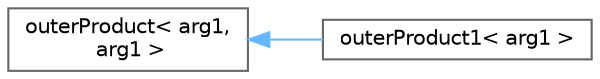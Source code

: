 digraph "Graphical Class Hierarchy"
{
 // LATEX_PDF_SIZE
  bgcolor="transparent";
  edge [fontname=Helvetica,fontsize=10,labelfontname=Helvetica,labelfontsize=10];
  node [fontname=Helvetica,fontsize=10,shape=box,height=0.2,width=0.4];
  rankdir="LR";
  Node0 [id="Node000000",label="outerProduct\< arg1,\l arg1 \>",height=0.2,width=0.4,color="grey40", fillcolor="white", style="filled",URL="$classFoam_1_1outerProduct.html",tooltip=" "];
  Node0 -> Node1 [id="edge5126_Node000000_Node000001",dir="back",color="steelblue1",style="solid",tooltip=" "];
  Node1 [id="Node000001",label="outerProduct1\< arg1 \>",height=0.2,width=0.4,color="grey40", fillcolor="white", style="filled",URL="$classFoam_1_1outerProduct1.html",tooltip=" "];
}

